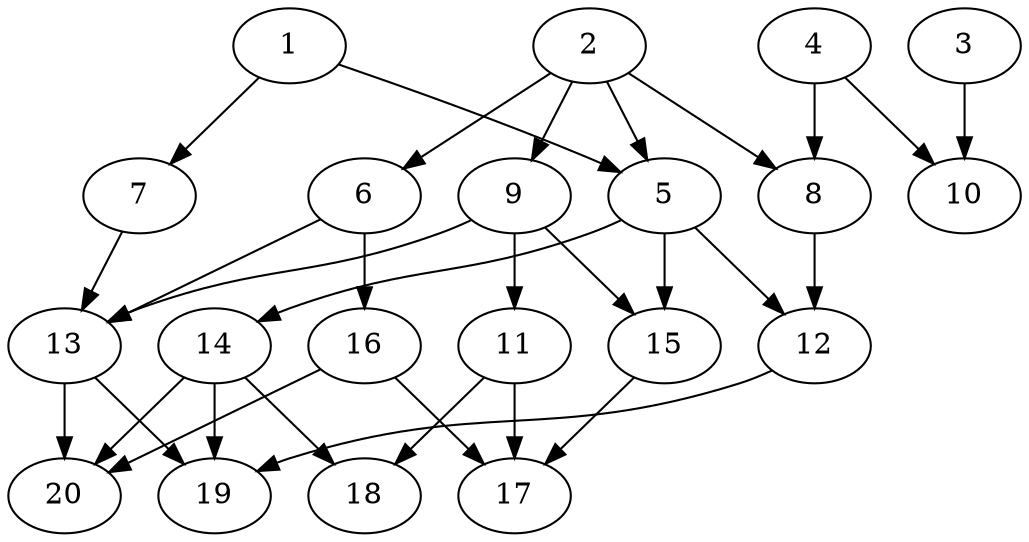 // DAG automatically generated by daggen at Wed Jul 24 21:27:05 2019
// ./daggen --dot -n 20 --ccr 0.5 --fat 0.7 --regular 0.5 --density 0.5 --mindata 5242880 --maxdata 52428800 
digraph G {
  1 [size="75286528", alpha="0.15", expect_size="37643264"] 
  1 -> 5 [size ="37643264"]
  1 -> 7 [size ="37643264"]
  2 [size="98709504", alpha="0.15", expect_size="49354752"] 
  2 -> 5 [size ="49354752"]
  2 -> 6 [size ="49354752"]
  2 -> 8 [size ="49354752"]
  2 -> 9 [size ="49354752"]
  3 [size="71886848", alpha="0.05", expect_size="35943424"] 
  3 -> 10 [size ="35943424"]
  4 [size="61794304", alpha="0.15", expect_size="30897152"] 
  4 -> 8 [size ="30897152"]
  4 -> 10 [size ="30897152"]
  5 [size="62236672", alpha="0.17", expect_size="31118336"] 
  5 -> 12 [size ="31118336"]
  5 -> 14 [size ="31118336"]
  5 -> 15 [size ="31118336"]
  6 [size="21409792", alpha="0.18", expect_size="10704896"] 
  6 -> 13 [size ="10704896"]
  6 -> 16 [size ="10704896"]
  7 [size="77205504", alpha="0.19", expect_size="38602752"] 
  7 -> 13 [size ="38602752"]
  8 [size="23189504", alpha="0.15", expect_size="11594752"] 
  8 -> 12 [size ="11594752"]
  9 [size="58402816", alpha="0.18", expect_size="29201408"] 
  9 -> 11 [size ="29201408"]
  9 -> 13 [size ="29201408"]
  9 -> 15 [size ="29201408"]
  10 [size="69650432", alpha="0.05", expect_size="34825216"] 
  11 [size="81451008", alpha="0.13", expect_size="40725504"] 
  11 -> 17 [size ="40725504"]
  11 -> 18 [size ="40725504"]
  12 [size="59105280", alpha="0.16", expect_size="29552640"] 
  12 -> 19 [size ="29552640"]
  13 [size="33912832", alpha="0.02", expect_size="16956416"] 
  13 -> 19 [size ="16956416"]
  13 -> 20 [size ="16956416"]
  14 [size="56838144", alpha="0.12", expect_size="28419072"] 
  14 -> 18 [size ="28419072"]
  14 -> 19 [size ="28419072"]
  14 -> 20 [size ="28419072"]
  15 [size="34113536", alpha="0.15", expect_size="17056768"] 
  15 -> 17 [size ="17056768"]
  16 [size="19154944", alpha="0.09", expect_size="9577472"] 
  16 -> 17 [size ="9577472"]
  16 -> 20 [size ="9577472"]
  17 [size="104458240", alpha="0.00", expect_size="52229120"] 
  18 [size="98779136", alpha="0.05", expect_size="49389568"] 
  19 [size="75876352", alpha="0.08", expect_size="37938176"] 
  20 [size="64348160", alpha="0.17", expect_size="32174080"] 
}
